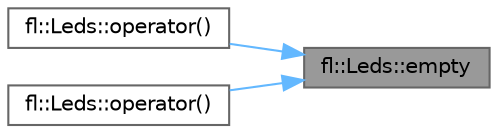 digraph "fl::Leds::empty"
{
 // INTERACTIVE_SVG=YES
 // LATEX_PDF_SIZE
  bgcolor="transparent";
  edge [fontname=Helvetica,fontsize=10,labelfontname=Helvetica,labelfontsize=10];
  node [fontname=Helvetica,fontsize=10,shape=box,height=0.2,width=0.4];
  rankdir="RL";
  Node1 [id="Node000001",label="fl::Leds::empty",height=0.2,width=0.4,color="gray40", fillcolor="grey60", style="filled", fontcolor="black",tooltip=" "];
  Node1 -> Node2 [id="edge1_Node000001_Node000002",dir="back",color="steelblue1",style="solid",tooltip=" "];
  Node2 [id="Node000002",label="fl::Leds::operator()",height=0.2,width=0.4,color="grey40", fillcolor="white", style="filled",URL="$d9/d06/classfl_1_1_leds_a463e520a25620688c24ae66232e95f54.html#a463e520a25620688c24ae66232e95f54",tooltip=" "];
  Node1 -> Node3 [id="edge2_Node000001_Node000003",dir="back",color="steelblue1",style="solid",tooltip=" "];
  Node3 [id="Node000003",label="fl::Leds::operator()",height=0.2,width=0.4,color="grey40", fillcolor="white", style="filled",URL="$d9/d06/classfl_1_1_leds_aeae1c15af5d07eb0dd46891a1c80e70b.html#aeae1c15af5d07eb0dd46891a1c80e70b",tooltip=" "];
}
